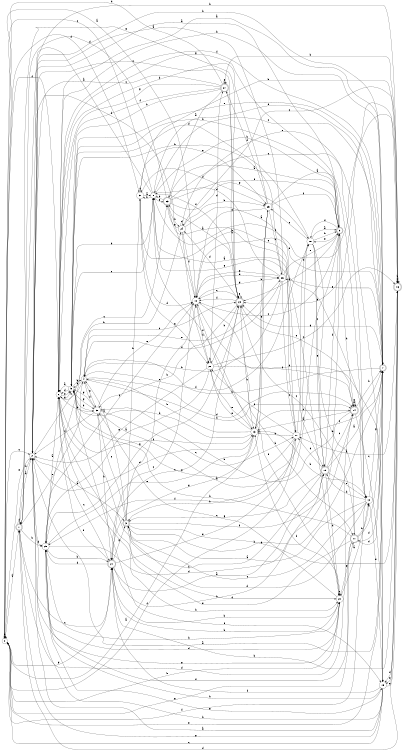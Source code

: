digraph n26_9 {
__start0 [label="" shape="none"];

rankdir=LR;
size="8,5";

s0 [style="filled", color="black", fillcolor="white" shape="circle", label="0"];
s1 [style="rounded,filled", color="black", fillcolor="white" shape="doublecircle", label="1"];
s2 [style="filled", color="black", fillcolor="white" shape="circle", label="2"];
s3 [style="rounded,filled", color="black", fillcolor="white" shape="doublecircle", label="3"];
s4 [style="filled", color="black", fillcolor="white" shape="circle", label="4"];
s5 [style="filled", color="black", fillcolor="white" shape="circle", label="5"];
s6 [style="filled", color="black", fillcolor="white" shape="circle", label="6"];
s7 [style="rounded,filled", color="black", fillcolor="white" shape="doublecircle", label="7"];
s8 [style="filled", color="black", fillcolor="white" shape="circle", label="8"];
s9 [style="rounded,filled", color="black", fillcolor="white" shape="doublecircle", label="9"];
s10 [style="filled", color="black", fillcolor="white" shape="circle", label="10"];
s11 [style="rounded,filled", color="black", fillcolor="white" shape="doublecircle", label="11"];
s12 [style="filled", color="black", fillcolor="white" shape="circle", label="12"];
s13 [style="filled", color="black", fillcolor="white" shape="circle", label="13"];
s14 [style="rounded,filled", color="black", fillcolor="white" shape="doublecircle", label="14"];
s15 [style="filled", color="black", fillcolor="white" shape="circle", label="15"];
s16 [style="rounded,filled", color="black", fillcolor="white" shape="doublecircle", label="16"];
s17 [style="filled", color="black", fillcolor="white" shape="circle", label="17"];
s18 [style="filled", color="black", fillcolor="white" shape="circle", label="18"];
s19 [style="rounded,filled", color="black", fillcolor="white" shape="doublecircle", label="19"];
s20 [style="filled", color="black", fillcolor="white" shape="circle", label="20"];
s21 [style="rounded,filled", color="black", fillcolor="white" shape="doublecircle", label="21"];
s22 [style="rounded,filled", color="black", fillcolor="white" shape="doublecircle", label="22"];
s23 [style="rounded,filled", color="black", fillcolor="white" shape="doublecircle", label="23"];
s24 [style="filled", color="black", fillcolor="white" shape="circle", label="24"];
s25 [style="filled", color="black", fillcolor="white" shape="circle", label="25"];
s26 [style="filled", color="black", fillcolor="white" shape="circle", label="26"];
s27 [style="rounded,filled", color="black", fillcolor="white" shape="doublecircle", label="27"];
s28 [style="filled", color="black", fillcolor="white" shape="circle", label="28"];
s29 [style="filled", color="black", fillcolor="white" shape="circle", label="29"];
s30 [style="filled", color="black", fillcolor="white" shape="circle", label="30"];
s31 [style="filled", color="black", fillcolor="white" shape="circle", label="31"];
s0 -> s1 [label="a"];
s0 -> s20 [label="b"];
s0 -> s2 [label="c"];
s0 -> s31 [label="d"];
s0 -> s7 [label="e"];
s0 -> s6 [label="f"];
s0 -> s21 [label="g"];
s0 -> s0 [label="h"];
s1 -> s2 [label="a"];
s1 -> s2 [label="b"];
s1 -> s21 [label="c"];
s1 -> s16 [label="d"];
s1 -> s4 [label="e"];
s1 -> s1 [label="f"];
s1 -> s22 [label="g"];
s1 -> s29 [label="h"];
s2 -> s3 [label="a"];
s2 -> s24 [label="b"];
s2 -> s22 [label="c"];
s2 -> s29 [label="d"];
s2 -> s0 [label="e"];
s2 -> s10 [label="f"];
s2 -> s20 [label="g"];
s2 -> s16 [label="h"];
s3 -> s4 [label="a"];
s3 -> s7 [label="b"];
s3 -> s30 [label="c"];
s3 -> s20 [label="d"];
s3 -> s10 [label="e"];
s3 -> s14 [label="f"];
s3 -> s16 [label="g"];
s3 -> s31 [label="h"];
s4 -> s5 [label="a"];
s4 -> s6 [label="b"];
s4 -> s22 [label="c"];
s4 -> s14 [label="d"];
s4 -> s26 [label="e"];
s4 -> s18 [label="f"];
s4 -> s30 [label="g"];
s4 -> s14 [label="h"];
s5 -> s6 [label="a"];
s5 -> s8 [label="b"];
s5 -> s8 [label="c"];
s5 -> s6 [label="d"];
s5 -> s7 [label="e"];
s5 -> s15 [label="f"];
s5 -> s30 [label="g"];
s5 -> s4 [label="h"];
s6 -> s7 [label="a"];
s6 -> s7 [label="b"];
s6 -> s21 [label="c"];
s6 -> s30 [label="d"];
s6 -> s5 [label="e"];
s6 -> s13 [label="f"];
s6 -> s5 [label="g"];
s6 -> s20 [label="h"];
s7 -> s2 [label="a"];
s7 -> s2 [label="b"];
s7 -> s8 [label="c"];
s7 -> s11 [label="d"];
s7 -> s26 [label="e"];
s7 -> s6 [label="f"];
s7 -> s22 [label="g"];
s7 -> s4 [label="h"];
s8 -> s1 [label="a"];
s8 -> s9 [label="b"];
s8 -> s0 [label="c"];
s8 -> s7 [label="d"];
s8 -> s23 [label="e"];
s8 -> s22 [label="f"];
s8 -> s17 [label="g"];
s8 -> s31 [label="h"];
s9 -> s2 [label="a"];
s9 -> s5 [label="b"];
s9 -> s10 [label="c"];
s9 -> s22 [label="d"];
s9 -> s18 [label="e"];
s9 -> s18 [label="f"];
s9 -> s6 [label="g"];
s9 -> s14 [label="h"];
s10 -> s0 [label="a"];
s10 -> s11 [label="b"];
s10 -> s21 [label="c"];
s10 -> s26 [label="d"];
s10 -> s7 [label="e"];
s10 -> s20 [label="f"];
s10 -> s26 [label="g"];
s10 -> s28 [label="h"];
s11 -> s7 [label="a"];
s11 -> s12 [label="b"];
s11 -> s22 [label="c"];
s11 -> s7 [label="d"];
s11 -> s6 [label="e"];
s11 -> s29 [label="f"];
s11 -> s0 [label="g"];
s11 -> s5 [label="h"];
s12 -> s3 [label="a"];
s12 -> s13 [label="b"];
s12 -> s3 [label="c"];
s12 -> s3 [label="d"];
s12 -> s15 [label="e"];
s12 -> s0 [label="f"];
s12 -> s7 [label="g"];
s12 -> s19 [label="h"];
s13 -> s0 [label="a"];
s13 -> s4 [label="b"];
s13 -> s14 [label="c"];
s13 -> s2 [label="d"];
s13 -> s28 [label="e"];
s13 -> s8 [label="f"];
s13 -> s25 [label="g"];
s13 -> s5 [label="h"];
s14 -> s13 [label="a"];
s14 -> s7 [label="b"];
s14 -> s15 [label="c"];
s14 -> s1 [label="d"];
s14 -> s22 [label="e"];
s14 -> s14 [label="f"];
s14 -> s14 [label="g"];
s14 -> s30 [label="h"];
s15 -> s2 [label="a"];
s15 -> s2 [label="b"];
s15 -> s0 [label="c"];
s15 -> s10 [label="d"];
s15 -> s16 [label="e"];
s15 -> s21 [label="f"];
s15 -> s1 [label="g"];
s15 -> s29 [label="h"];
s16 -> s17 [label="a"];
s16 -> s27 [label="b"];
s16 -> s16 [label="c"];
s16 -> s15 [label="d"];
s16 -> s15 [label="e"];
s16 -> s8 [label="f"];
s16 -> s22 [label="g"];
s16 -> s16 [label="h"];
s17 -> s8 [label="a"];
s17 -> s3 [label="b"];
s17 -> s7 [label="c"];
s17 -> s18 [label="d"];
s17 -> s28 [label="e"];
s17 -> s0 [label="f"];
s17 -> s5 [label="g"];
s17 -> s13 [label="h"];
s18 -> s9 [label="a"];
s18 -> s9 [label="b"];
s18 -> s19 [label="c"];
s18 -> s5 [label="d"];
s18 -> s25 [label="e"];
s18 -> s29 [label="f"];
s18 -> s19 [label="g"];
s18 -> s11 [label="h"];
s19 -> s7 [label="a"];
s19 -> s6 [label="b"];
s19 -> s14 [label="c"];
s19 -> s17 [label="d"];
s19 -> s12 [label="e"];
s19 -> s9 [label="f"];
s19 -> s3 [label="g"];
s19 -> s20 [label="h"];
s20 -> s12 [label="a"];
s20 -> s21 [label="b"];
s20 -> s30 [label="c"];
s20 -> s29 [label="d"];
s20 -> s20 [label="e"];
s20 -> s13 [label="f"];
s20 -> s11 [label="g"];
s20 -> s21 [label="h"];
s21 -> s19 [label="a"];
s21 -> s16 [label="b"];
s21 -> s22 [label="c"];
s21 -> s29 [label="d"];
s21 -> s17 [label="e"];
s21 -> s6 [label="f"];
s21 -> s3 [label="g"];
s21 -> s19 [label="h"];
s22 -> s23 [label="a"];
s22 -> s30 [label="b"];
s22 -> s10 [label="c"];
s22 -> s24 [label="d"];
s22 -> s22 [label="e"];
s22 -> s10 [label="f"];
s22 -> s29 [label="g"];
s22 -> s13 [label="h"];
s23 -> s9 [label="a"];
s23 -> s8 [label="b"];
s23 -> s12 [label="c"];
s23 -> s1 [label="d"];
s23 -> s12 [label="e"];
s23 -> s9 [label="f"];
s23 -> s18 [label="g"];
s23 -> s24 [label="h"];
s24 -> s20 [label="a"];
s24 -> s25 [label="b"];
s24 -> s16 [label="c"];
s24 -> s24 [label="d"];
s24 -> s15 [label="e"];
s24 -> s10 [label="f"];
s24 -> s23 [label="g"];
s24 -> s28 [label="h"];
s25 -> s12 [label="a"];
s25 -> s6 [label="b"];
s25 -> s26 [label="c"];
s25 -> s27 [label="d"];
s25 -> s10 [label="e"];
s25 -> s9 [label="f"];
s25 -> s21 [label="g"];
s25 -> s13 [label="h"];
s26 -> s2 [label="a"];
s26 -> s4 [label="b"];
s26 -> s17 [label="c"];
s26 -> s8 [label="d"];
s26 -> s9 [label="e"];
s26 -> s4 [label="f"];
s26 -> s10 [label="g"];
s26 -> s5 [label="h"];
s27 -> s23 [label="a"];
s27 -> s5 [label="b"];
s27 -> s2 [label="c"];
s27 -> s0 [label="d"];
s27 -> s27 [label="e"];
s27 -> s6 [label="f"];
s27 -> s6 [label="g"];
s27 -> s22 [label="h"];
s28 -> s29 [label="a"];
s28 -> s22 [label="b"];
s28 -> s16 [label="c"];
s28 -> s27 [label="d"];
s28 -> s13 [label="e"];
s28 -> s14 [label="f"];
s28 -> s2 [label="g"];
s28 -> s28 [label="h"];
s29 -> s6 [label="a"];
s29 -> s21 [label="b"];
s29 -> s23 [label="c"];
s29 -> s9 [label="d"];
s29 -> s13 [label="e"];
s29 -> s10 [label="f"];
s29 -> s15 [label="g"];
s29 -> s20 [label="h"];
s30 -> s9 [label="a"];
s30 -> s5 [label="b"];
s30 -> s17 [label="c"];
s30 -> s4 [label="d"];
s30 -> s10 [label="e"];
s30 -> s2 [label="f"];
s30 -> s5 [label="g"];
s30 -> s21 [label="h"];
s31 -> s8 [label="a"];
s31 -> s16 [label="b"];
s31 -> s31 [label="c"];
s31 -> s10 [label="d"];
s31 -> s25 [label="e"];
s31 -> s25 [label="f"];
s31 -> s28 [label="g"];
s31 -> s19 [label="h"];

}